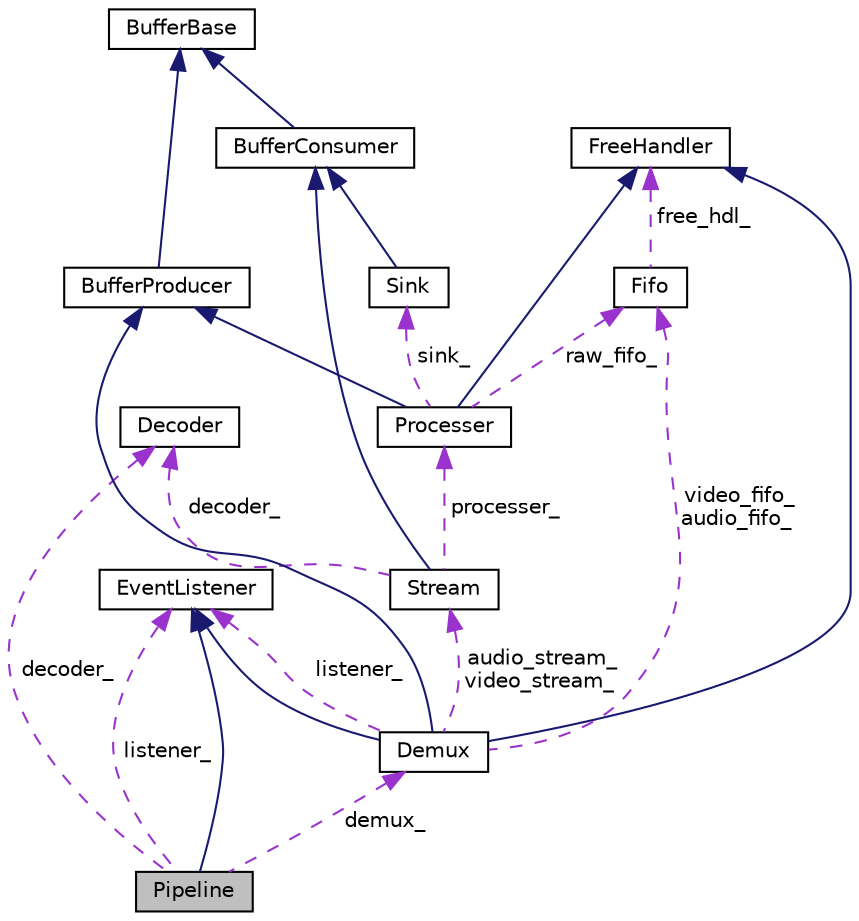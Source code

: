 digraph "Pipeline"
{
 // LATEX_PDF_SIZE
  edge [fontname="Helvetica",fontsize="10",labelfontname="Helvetica",labelfontsize="10"];
  node [fontname="Helvetica",fontsize="10",shape=record];
  Node1 [label="Pipeline",height=0.2,width=0.4,color="black", fillcolor="grey75", style="filled", fontcolor="black",tooltip=" "];
  Node2 -> Node1 [dir="back",color="midnightblue",fontsize="10",style="solid",fontname="Helvetica"];
  Node2 [label="EventListener",height=0.2,width=0.4,color="black", fillcolor="white", style="filled",URL="$class_event_listener.html",tooltip=" "];
  Node2 -> Node1 [dir="back",color="darkorchid3",fontsize="10",style="dashed",label=" listener_" ,fontname="Helvetica"];
  Node3 -> Node1 [dir="back",color="darkorchid3",fontsize="10",style="dashed",label=" decoder_" ,fontname="Helvetica"];
  Node3 [label="Decoder",height=0.2,width=0.4,color="black", fillcolor="white", style="filled",URL="$class_decoder.html",tooltip=" "];
  Node4 -> Node1 [dir="back",color="darkorchid3",fontsize="10",style="dashed",label=" demux_" ,fontname="Helvetica"];
  Node4 [label="Demux",height=0.2,width=0.4,color="black", fillcolor="white", style="filled",URL="$class_demux.html",tooltip=" "];
  Node2 -> Node4 [dir="back",color="midnightblue",fontsize="10",style="solid",fontname="Helvetica"];
  Node5 -> Node4 [dir="back",color="midnightblue",fontsize="10",style="solid",fontname="Helvetica"];
  Node5 [label="BufferProducer",height=0.2,width=0.4,color="black", fillcolor="white", style="filled",URL="$class_buffer_producer.html",tooltip=" "];
  Node6 -> Node5 [dir="back",color="midnightblue",fontsize="10",style="solid",fontname="Helvetica"];
  Node6 [label="BufferBase",height=0.2,width=0.4,color="black", fillcolor="white", style="filled",URL="$class_buffer_base.html",tooltip=" "];
  Node7 -> Node4 [dir="back",color="midnightblue",fontsize="10",style="solid",fontname="Helvetica"];
  Node7 [label="FreeHandler",height=0.2,width=0.4,color="black", fillcolor="white", style="filled",URL="$class_free_handler.html",tooltip=" "];
  Node2 -> Node4 [dir="back",color="darkorchid3",fontsize="10",style="dashed",label=" listener_" ,fontname="Helvetica"];
  Node8 -> Node4 [dir="back",color="darkorchid3",fontsize="10",style="dashed",label=" video_fifo_\naudio_fifo_" ,fontname="Helvetica"];
  Node8 [label="Fifo",height=0.2,width=0.4,color="black", fillcolor="white", style="filled",URL="$class_fifo.html",tooltip=" "];
  Node7 -> Node8 [dir="back",color="darkorchid3",fontsize="10",style="dashed",label=" free_hdl_" ,fontname="Helvetica"];
  Node9 -> Node4 [dir="back",color="darkorchid3",fontsize="10",style="dashed",label=" audio_stream_\nvideo_stream_" ,fontname="Helvetica"];
  Node9 [label="Stream",height=0.2,width=0.4,color="black", fillcolor="white", style="filled",URL="$class_stream.html",tooltip=" "];
  Node10 -> Node9 [dir="back",color="midnightblue",fontsize="10",style="solid",fontname="Helvetica"];
  Node10 [label="BufferConsumer",height=0.2,width=0.4,color="black", fillcolor="white", style="filled",URL="$class_buffer_consumer.html",tooltip=" "];
  Node6 -> Node10 [dir="back",color="midnightblue",fontsize="10",style="solid",fontname="Helvetica"];
  Node11 -> Node9 [dir="back",color="darkorchid3",fontsize="10",style="dashed",label=" processer_" ,fontname="Helvetica"];
  Node11 [label="Processer",height=0.2,width=0.4,color="black", fillcolor="white", style="filled",URL="$class_processer.html",tooltip=" "];
  Node5 -> Node11 [dir="back",color="midnightblue",fontsize="10",style="solid",fontname="Helvetica"];
  Node7 -> Node11 [dir="back",color="midnightblue",fontsize="10",style="solid",fontname="Helvetica"];
  Node12 -> Node11 [dir="back",color="darkorchid3",fontsize="10",style="dashed",label=" sink_" ,fontname="Helvetica"];
  Node12 [label="Sink",height=0.2,width=0.4,color="black", fillcolor="white", style="filled",URL="$class_sink.html",tooltip=" "];
  Node10 -> Node12 [dir="back",color="midnightblue",fontsize="10",style="solid",fontname="Helvetica"];
  Node8 -> Node11 [dir="back",color="darkorchid3",fontsize="10",style="dashed",label=" raw_fifo_" ,fontname="Helvetica"];
  Node3 -> Node9 [dir="back",color="darkorchid3",fontsize="10",style="dashed",label=" decoder_" ,fontname="Helvetica"];
}
